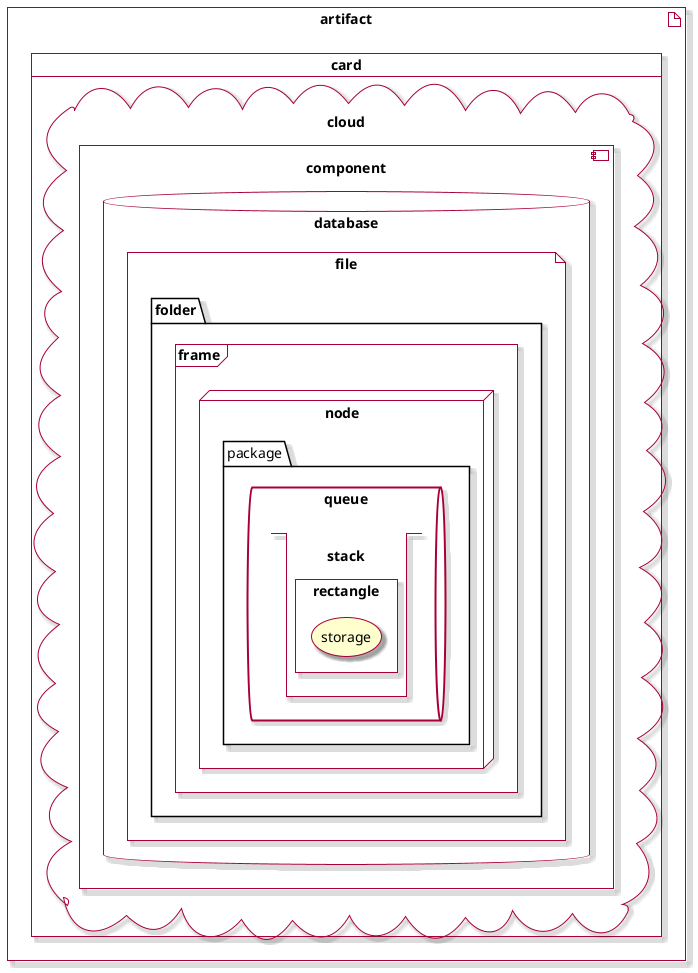 @startuml

skin rose

artifact artifact {
 card card {
  cloud cloud {
   component component {
    database database {
     file file {
      folder folder {
       frame frame {
        node node {
         package package {
          queue queue {
           stack stack {
            rectangle rectangle {
             storage storage {
             }
            }
           }
          }
         }
        }
       }
      }
     }
    }
   }
  }
 }
}

@endum